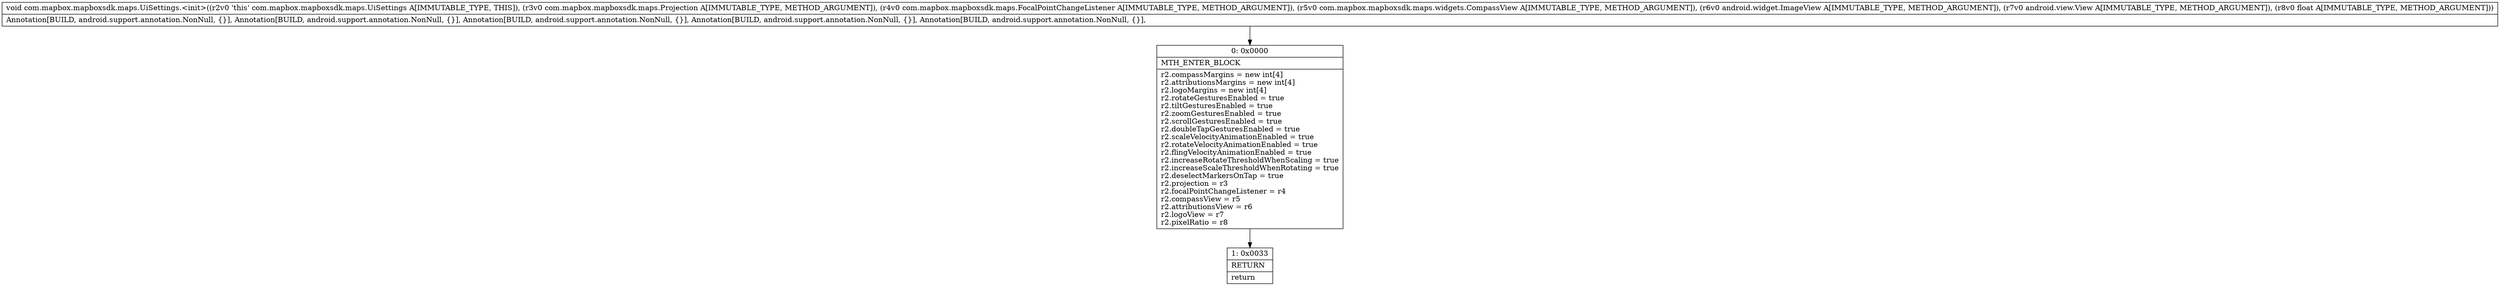 digraph "CFG forcom.mapbox.mapboxsdk.maps.UiSettings.\<init\>(Lcom\/mapbox\/mapboxsdk\/maps\/Projection;Lcom\/mapbox\/mapboxsdk\/maps\/FocalPointChangeListener;Lcom\/mapbox\/mapboxsdk\/maps\/widgets\/CompassView;Landroid\/widget\/ImageView;Landroid\/view\/View;F)V" {
Node_0 [shape=record,label="{0\:\ 0x0000|MTH_ENTER_BLOCK\l|r2.compassMargins = new int[4]\lr2.attributionsMargins = new int[4]\lr2.logoMargins = new int[4]\lr2.rotateGesturesEnabled = true\lr2.tiltGesturesEnabled = true\lr2.zoomGesturesEnabled = true\lr2.scrollGesturesEnabled = true\lr2.doubleTapGesturesEnabled = true\lr2.scaleVelocityAnimationEnabled = true\lr2.rotateVelocityAnimationEnabled = true\lr2.flingVelocityAnimationEnabled = true\lr2.increaseRotateThresholdWhenScaling = true\lr2.increaseScaleThresholdWhenRotating = true\lr2.deselectMarkersOnTap = true\lr2.projection = r3\lr2.focalPointChangeListener = r4\lr2.compassView = r5\lr2.attributionsView = r6\lr2.logoView = r7\lr2.pixelRatio = r8\l}"];
Node_1 [shape=record,label="{1\:\ 0x0033|RETURN\l|return\l}"];
MethodNode[shape=record,label="{void com.mapbox.mapboxsdk.maps.UiSettings.\<init\>((r2v0 'this' com.mapbox.mapboxsdk.maps.UiSettings A[IMMUTABLE_TYPE, THIS]), (r3v0 com.mapbox.mapboxsdk.maps.Projection A[IMMUTABLE_TYPE, METHOD_ARGUMENT]), (r4v0 com.mapbox.mapboxsdk.maps.FocalPointChangeListener A[IMMUTABLE_TYPE, METHOD_ARGUMENT]), (r5v0 com.mapbox.mapboxsdk.maps.widgets.CompassView A[IMMUTABLE_TYPE, METHOD_ARGUMENT]), (r6v0 android.widget.ImageView A[IMMUTABLE_TYPE, METHOD_ARGUMENT]), (r7v0 android.view.View A[IMMUTABLE_TYPE, METHOD_ARGUMENT]), (r8v0 float A[IMMUTABLE_TYPE, METHOD_ARGUMENT]))  | Annotation[BUILD, android.support.annotation.NonNull, \{\}], Annotation[BUILD, android.support.annotation.NonNull, \{\}], Annotation[BUILD, android.support.annotation.NonNull, \{\}], Annotation[BUILD, android.support.annotation.NonNull, \{\}], Annotation[BUILD, android.support.annotation.NonNull, \{\}], \l}"];
MethodNode -> Node_0;
Node_0 -> Node_1;
}

